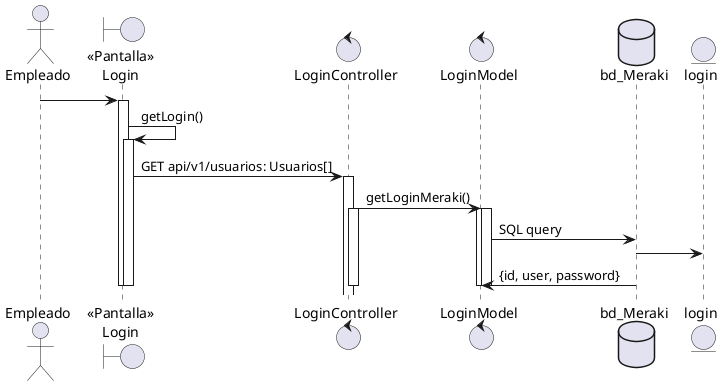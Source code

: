 @startuml
actor "Empleado" as actorEmpleado
boundary "<<Pantalla>>\nLogin" as boundryPantallaLogin

actorEmpleado -> boundryPantallaLogin
activate boundryPantallaLogin
    boundryPantallaLogin -> boundryPantallaLogin: getLogin()
    activate boundryPantallaLogin
        control "LoginController" as LoginController
            control "LoginModel" as LoginModel
            boundryPantallaLogin -> LoginController: GET api/v1/usuarios: Usuarios[]
            activate LoginController
                LoginController -> LoginModel: getLoginMeraki()
                activate LoginController
                    database "bd_Meraki" as bd_Meraki
                    entity login
                    activate LoginModel
                        activate LoginModel
                            LoginModel -> bd_Meraki: SQL query
                            bd_Meraki -> login
                            bd_Meraki -> LoginModel: {id, user, password}
                        deactivate
                    deactivate
                deactivate
            deactivate    
        deactivate
    deactivate
@enduml